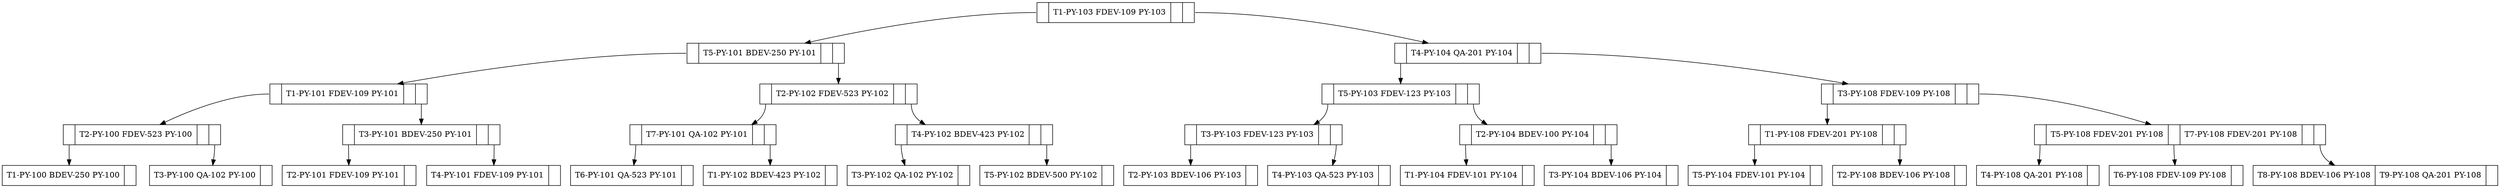 digraph arbol { 
node[shape=record]R3540[label="<C1>|T1-PY-103  
FDEV-109  
PY-103||<C2>"];
R1542[label="<C1>|T5-PY-101  
BDEV-250  
PY-101||<C2>"];
R1538[label="<C1>|T1-PY-101  
FDEV-109  
PY-101||<C2>"];
R538[label="<C1>|T2-PY-100  
FDEV-523  
PY-100||<C2>"];
R537[label="T1-PY-100  
BDEV-250  
PY-100|"];
R539[label="T3-PY-100  
QA-102  
PY-100|"];
R1540[label="<C1>|T3-PY-101  
BDEV-250  
PY-101||<C2>"];
R1539[label="T2-PY-101  
FDEV-109  
PY-101|"];
R1541[label="T4-PY-101  
FDEV-109  
PY-101|"];
R2540[label="<C1>|T2-PY-102  
FDEV-523  
PY-102||<C2>"];
R1544[label="<C1>|T7-PY-101  
QA-102  
PY-101||<C2>"];
R1543[label="T6-PY-101  
QA-523  
PY-101|"];
R2539[label="T1-PY-102  
BDEV-423  
PY-102|"];
R2542[label="<C1>|T4-PY-102  
BDEV-423  
PY-102||<C2>"];
R2541[label="T3-PY-102  
QA-102  
PY-102|"];
R2543[label="T5-PY-102  
BDEV-500  
PY-102|"];
R4544[label="<C1>|T4-PY-104  
QA-201  
PY-104||<C2>"];
R3544[label="<C1>|T5-PY-103  
FDEV-123  
PY-103||<C2>"];
R3542[label="<C1>|T3-PY-103  
FDEV-123  
PY-103||<C2>"];
R3541[label="T2-PY-103  
BDEV-106  
PY-103|"];
R3543[label="T4-PY-103  
QA-523  
PY-103|"];
R4542[label="<C1>|T2-PY-104  
BDEV-100  
PY-104||<C2>"];
R4541[label="T1-PY-104  
FDEV-101  
PY-104|"];
R4543[label="T3-PY-104  
BDEV-106  
PY-104|"];
R8547[label="<C1>|T3-PY-108  
FDEV-109  
PY-108||<C2>"];
R8545[label="<C1>|T1-PY-108  
FDEV-201  
PY-108||<C2>"];
R4545[label="T5-PY-104  
FDEV-101  
PY-104|"];
R8546[label="T2-PY-108  
BDEV-106  
PY-108|"];
R8549[label="<C1>|T5-PY-108  
FDEV-201  
PY-108|<C2>|T7-PY-108  
FDEV-201  
PY-108||<C3>"];
R8548[label="T4-PY-108  
QA-201  
PY-108|"];
R8550[label="T6-PY-108  
FDEV-109  
PY-108|"];
R8552[label="T8-PY-108  
BDEV-106  
PY-108|T9-PY-108  
QA-201  
PY-108|"];
R3540:C1 -> R1542;
R1542:C1 -> R1538;
R1538:C1 -> R538;
R538:C1 -> R537;
R538:C2 -> R539;
R1538:C2 -> R1540;
R1540:C1 -> R1539;
R1540:C2 -> R1541;
R1542:C2 -> R2540;
R2540:C1 -> R1544;
R1544:C1 -> R1543;
R1544:C2 -> R2539;
R2540:C2 -> R2542;
R2542:C1 -> R2541;
R2542:C2 -> R2543;
R3540:C2 -> R4544;
R4544:C1 -> R3544;
R3544:C1 -> R3542;
R3542:C1 -> R3541;
R3542:C2 -> R3543;
R3544:C2 -> R4542;
R4542:C1 -> R4541;
R4542:C2 -> R4543;
R4544:C2 -> R8547;
R8547:C1 -> R8545;
R8545:C1 -> R4545;
R8545:C2 -> R8546;
R8547:C2 -> R8549;
R8549:C1 -> R8548;
R8549:C2 -> R8550;
R8549:C3 -> R8552;
}